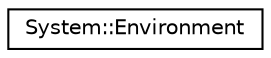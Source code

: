 digraph G
{
  edge [fontname="Helvetica",fontsize="10",labelfontname="Helvetica",labelfontsize="10"];
  node [fontname="Helvetica",fontsize="10",shape=record];
  rankdir="LR";
  Node1 [label="System::Environment",height=0.2,width=0.4,color="black", fillcolor="white", style="filled",URL="$class_system_1_1_environment.html"];
}

